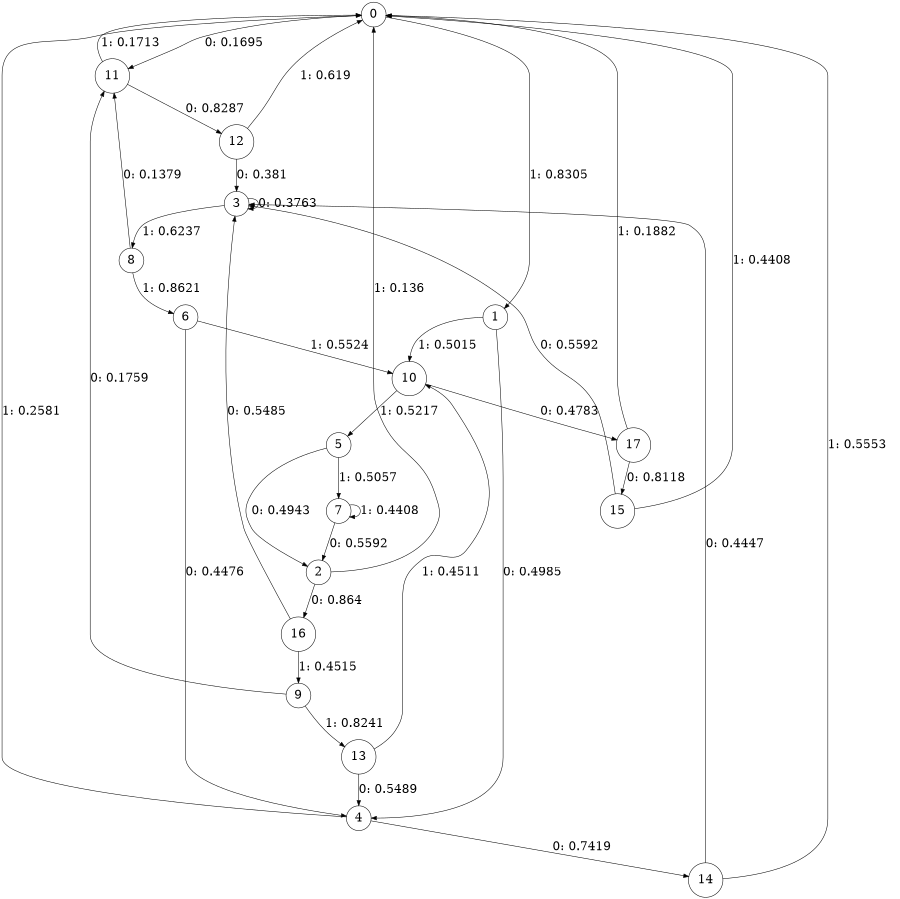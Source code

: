 digraph "ch13faceL8" {
size = "6,8.5";
ratio = "fill";
node [shape = circle];
node [fontsize = 24];
edge [fontsize = 24];
0 -> 11 [label = "0: 0.1695   "];
0 -> 1 [label = "1: 0.8305   "];
1 -> 4 [label = "0: 0.4985   "];
1 -> 10 [label = "1: 0.5015   "];
2 -> 16 [label = "0: 0.864    "];
2 -> 0 [label = "1: 0.136    "];
3 -> 3 [label = "0: 0.3763   "];
3 -> 8 [label = "1: 0.6237   "];
4 -> 14 [label = "0: 0.7419   "];
4 -> 0 [label = "1: 0.2581   "];
5 -> 2 [label = "0: 0.4943   "];
5 -> 7 [label = "1: 0.5057   "];
6 -> 4 [label = "0: 0.4476   "];
6 -> 10 [label = "1: 0.5524   "];
7 -> 2 [label = "0: 0.5592   "];
7 -> 7 [label = "1: 0.4408   "];
8 -> 11 [label = "0: 0.1379   "];
8 -> 6 [label = "1: 0.8621   "];
9 -> 11 [label = "0: 0.1759   "];
9 -> 13 [label = "1: 0.8241   "];
10 -> 17 [label = "0: 0.4783   "];
10 -> 5 [label = "1: 0.5217   "];
11 -> 12 [label = "0: 0.8287   "];
11 -> 0 [label = "1: 0.1713   "];
12 -> 3 [label = "0: 0.381    "];
12 -> 0 [label = "1: 0.619    "];
13 -> 4 [label = "0: 0.5489   "];
13 -> 10 [label = "1: 0.4511   "];
14 -> 3 [label = "0: 0.4447   "];
14 -> 0 [label = "1: 0.5553   "];
15 -> 3 [label = "0: 0.5592   "];
15 -> 0 [label = "1: 0.4408   "];
16 -> 3 [label = "0: 0.5485   "];
16 -> 9 [label = "1: 0.4515   "];
17 -> 15 [label = "0: 0.8118   "];
17 -> 0 [label = "1: 0.1882   "];
}